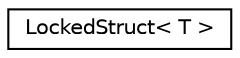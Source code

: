 digraph "Graphical Class Hierarchy"
{
  edge [fontname="Helvetica",fontsize="10",labelfontname="Helvetica",labelfontsize="10"];
  node [fontname="Helvetica",fontsize="10",shape=record];
  rankdir="LR";
  Node0 [label="LockedStruct\< T \>",height=0.2,width=0.4,color="black", fillcolor="white", style="filled",URL="$struct_locked_struct.html",tooltip="A locked-struct abstraction. "];
}

